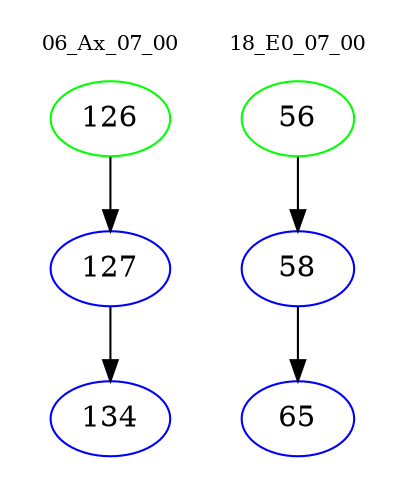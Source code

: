 digraph{
subgraph cluster_0 {
color = white
label = "06_Ax_07_00";
fontsize=10;
T0_126 [label="126", color="green"]
T0_126 -> T0_127 [color="black"]
T0_127 [label="127", color="blue"]
T0_127 -> T0_134 [color="black"]
T0_134 [label="134", color="blue"]
}
subgraph cluster_1 {
color = white
label = "18_E0_07_00";
fontsize=10;
T1_56 [label="56", color="green"]
T1_56 -> T1_58 [color="black"]
T1_58 [label="58", color="blue"]
T1_58 -> T1_65 [color="black"]
T1_65 [label="65", color="blue"]
}
}
